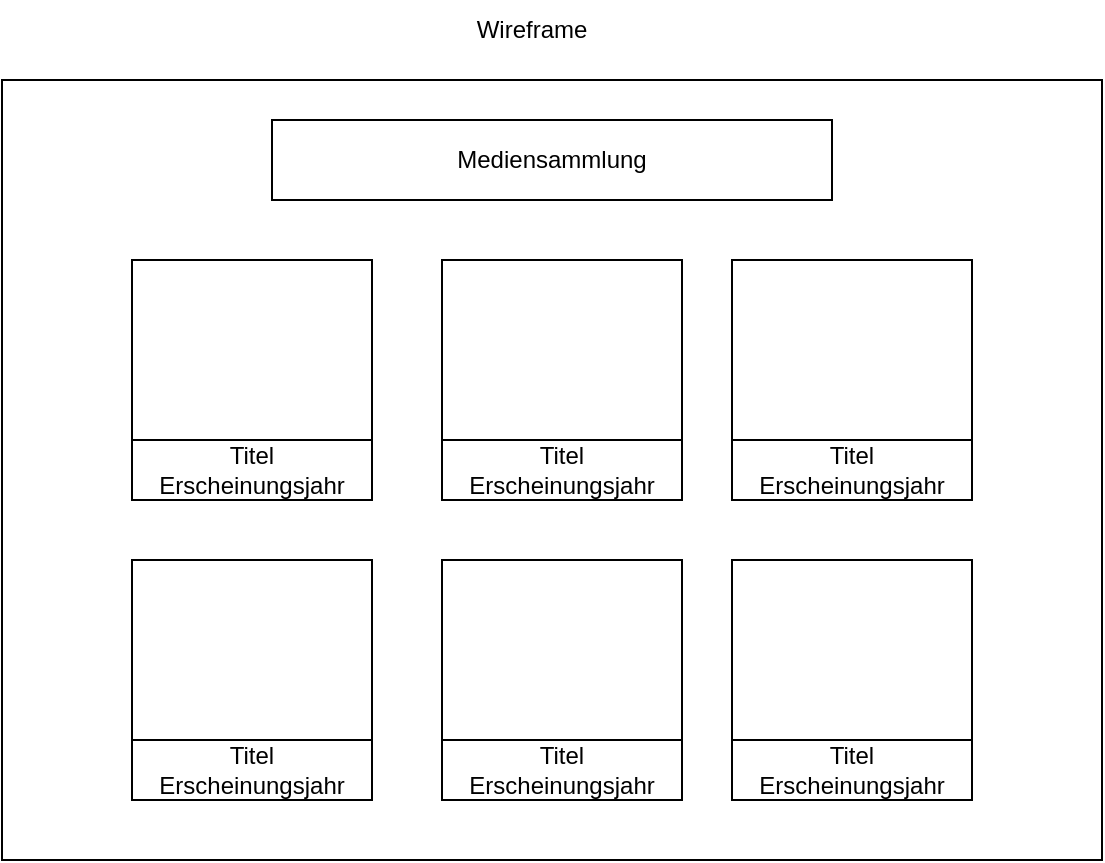 <mxfile version="27.0.8">
  <diagram name="Page-1" id="Srr2aSu1ip6C1k3x-1ve">
    <mxGraphModel dx="1042" dy="659" grid="1" gridSize="10" guides="1" tooltips="1" connect="1" arrows="1" fold="1" page="1" pageScale="1" pageWidth="850" pageHeight="1100" math="0" shadow="0">
      <root>
        <mxCell id="0" />
        <mxCell id="1" parent="0" />
        <mxCell id="xFCjHgI4DCcMz3GCmU6Y-1" value="" style="rounded=0;whiteSpace=wrap;html=1;" vertex="1" parent="1">
          <mxGeometry x="205" y="140" width="550" height="390" as="geometry" />
        </mxCell>
        <mxCell id="xFCjHgI4DCcMz3GCmU6Y-2" value="Mediensammlung" style="rounded=0;whiteSpace=wrap;html=1;" vertex="1" parent="1">
          <mxGeometry x="340" y="160" width="280" height="40" as="geometry" />
        </mxCell>
        <mxCell id="xFCjHgI4DCcMz3GCmU6Y-3" value="" style="whiteSpace=wrap;html=1;aspect=fixed;" vertex="1" parent="1">
          <mxGeometry x="270" y="230" width="120" height="120" as="geometry" />
        </mxCell>
        <mxCell id="xFCjHgI4DCcMz3GCmU6Y-4" value="&lt;div&gt;Titel&lt;/div&gt;&lt;div&gt;Erscheinungsjahr&lt;/div&gt;" style="rounded=0;whiteSpace=wrap;html=1;" vertex="1" parent="1">
          <mxGeometry x="270" y="320" width="120" height="30" as="geometry" />
        </mxCell>
        <mxCell id="xFCjHgI4DCcMz3GCmU6Y-5" value="" style="whiteSpace=wrap;html=1;aspect=fixed;" vertex="1" parent="1">
          <mxGeometry x="425" y="230" width="120" height="120" as="geometry" />
        </mxCell>
        <mxCell id="xFCjHgI4DCcMz3GCmU6Y-6" value="" style="whiteSpace=wrap;html=1;aspect=fixed;" vertex="1" parent="1">
          <mxGeometry x="570" y="230" width="120" height="120" as="geometry" />
        </mxCell>
        <mxCell id="xFCjHgI4DCcMz3GCmU6Y-7" value="&lt;div&gt;Titel&lt;/div&gt;&lt;div&gt;Erscheinungsjahr&lt;/div&gt;" style="rounded=0;whiteSpace=wrap;html=1;" vertex="1" parent="1">
          <mxGeometry x="425" y="320" width="120" height="30" as="geometry" />
        </mxCell>
        <mxCell id="xFCjHgI4DCcMz3GCmU6Y-8" value="&lt;div&gt;Titel&lt;/div&gt;&lt;div&gt;Erscheinungsjahr&lt;/div&gt;" style="rounded=0;whiteSpace=wrap;html=1;" vertex="1" parent="1">
          <mxGeometry x="570" y="320" width="120" height="30" as="geometry" />
        </mxCell>
        <mxCell id="xFCjHgI4DCcMz3GCmU6Y-9" value="" style="whiteSpace=wrap;html=1;aspect=fixed;" vertex="1" parent="1">
          <mxGeometry x="270" y="380" width="120" height="120" as="geometry" />
        </mxCell>
        <mxCell id="xFCjHgI4DCcMz3GCmU6Y-10" value="" style="whiteSpace=wrap;html=1;aspect=fixed;" vertex="1" parent="1">
          <mxGeometry x="425" y="380" width="120" height="120" as="geometry" />
        </mxCell>
        <mxCell id="xFCjHgI4DCcMz3GCmU6Y-11" value="" style="whiteSpace=wrap;html=1;aspect=fixed;" vertex="1" parent="1">
          <mxGeometry x="570" y="380" width="120" height="120" as="geometry" />
        </mxCell>
        <mxCell id="xFCjHgI4DCcMz3GCmU6Y-12" value="&lt;div&gt;Titel&lt;/div&gt;&lt;div&gt;Erscheinungsjahr&lt;/div&gt;" style="rounded=0;whiteSpace=wrap;html=1;" vertex="1" parent="1">
          <mxGeometry x="270" y="470" width="120" height="30" as="geometry" />
        </mxCell>
        <mxCell id="xFCjHgI4DCcMz3GCmU6Y-13" value="&lt;div&gt;Titel&lt;/div&gt;&lt;div&gt;Erscheinungsjahr&lt;/div&gt;" style="rounded=0;whiteSpace=wrap;html=1;" vertex="1" parent="1">
          <mxGeometry x="425" y="470" width="120" height="30" as="geometry" />
        </mxCell>
        <mxCell id="xFCjHgI4DCcMz3GCmU6Y-14" value="&lt;div&gt;Titel&lt;/div&gt;&lt;div&gt;Erscheinungsjahr&lt;/div&gt;" style="rounded=0;whiteSpace=wrap;html=1;" vertex="1" parent="1">
          <mxGeometry x="570" y="470" width="120" height="30" as="geometry" />
        </mxCell>
        <mxCell id="xFCjHgI4DCcMz3GCmU6Y-15" value="Wireframe" style="text;html=1;align=center;verticalAlign=middle;whiteSpace=wrap;rounded=0;" vertex="1" parent="1">
          <mxGeometry x="440" y="100" width="60" height="30" as="geometry" />
        </mxCell>
      </root>
    </mxGraphModel>
  </diagram>
</mxfile>
